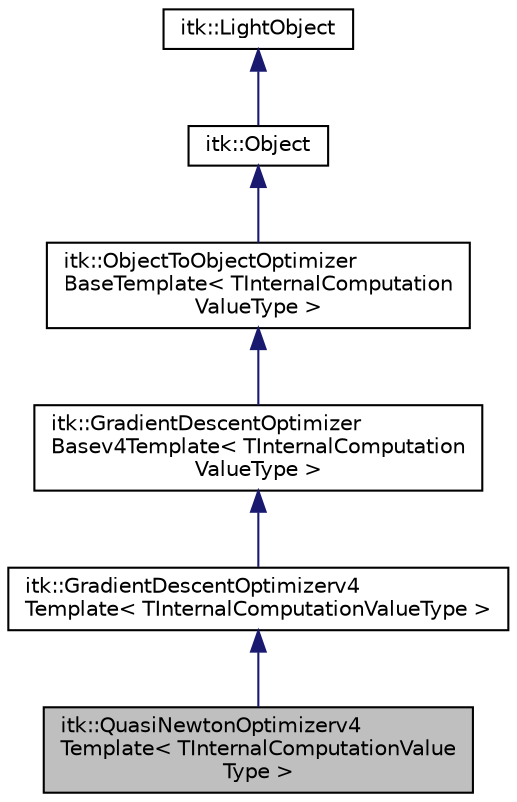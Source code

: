 digraph "itk::QuasiNewtonOptimizerv4Template&lt; TInternalComputationValueType &gt;"
{
 // LATEX_PDF_SIZE
  edge [fontname="Helvetica",fontsize="10",labelfontname="Helvetica",labelfontsize="10"];
  node [fontname="Helvetica",fontsize="10",shape=record];
  Node1 [label="itk::QuasiNewtonOptimizerv4\lTemplate\< TInternalComputationValue\lType \>",height=0.2,width=0.4,color="black", fillcolor="grey75", style="filled", fontcolor="black",tooltip="Implement a Quasi-Newton optimizer with BFGS Hessian estimation."];
  Node2 -> Node1 [dir="back",color="midnightblue",fontsize="10",style="solid",fontname="Helvetica"];
  Node2 [label="itk::GradientDescentOptimizerv4\lTemplate\< TInternalComputationValueType \>",height=0.2,width=0.4,color="black", fillcolor="white", style="filled",URL="$classitk_1_1GradientDescentOptimizerv4Template.html",tooltip="Gradient descent optimizer."];
  Node3 -> Node2 [dir="back",color="midnightblue",fontsize="10",style="solid",fontname="Helvetica"];
  Node3 [label="itk::GradientDescentOptimizer\lBasev4Template\< TInternalComputation\lValueType \>",height=0.2,width=0.4,color="black", fillcolor="white", style="filled",URL="$classitk_1_1GradientDescentOptimizerBasev4Template.html",tooltip=" "];
  Node4 -> Node3 [dir="back",color="midnightblue",fontsize="10",style="solid",fontname="Helvetica"];
  Node4 [label="itk::ObjectToObjectOptimizer\lBaseTemplate\< TInternalComputation\lValueType \>",height=0.2,width=0.4,color="black", fillcolor="white", style="filled",URL="$classitk_1_1ObjectToObjectOptimizerBaseTemplate.html",tooltip=" "];
  Node5 -> Node4 [dir="back",color="midnightblue",fontsize="10",style="solid",fontname="Helvetica"];
  Node5 [label="itk::Object",height=0.2,width=0.4,color="black", fillcolor="white", style="filled",URL="$classitk_1_1Object.html",tooltip="Base class for most ITK classes."];
  Node6 -> Node5 [dir="back",color="midnightblue",fontsize="10",style="solid",fontname="Helvetica"];
  Node6 [label="itk::LightObject",height=0.2,width=0.4,color="black", fillcolor="white", style="filled",URL="$classitk_1_1LightObject.html",tooltip="Light weight base class for most itk classes."];
}

